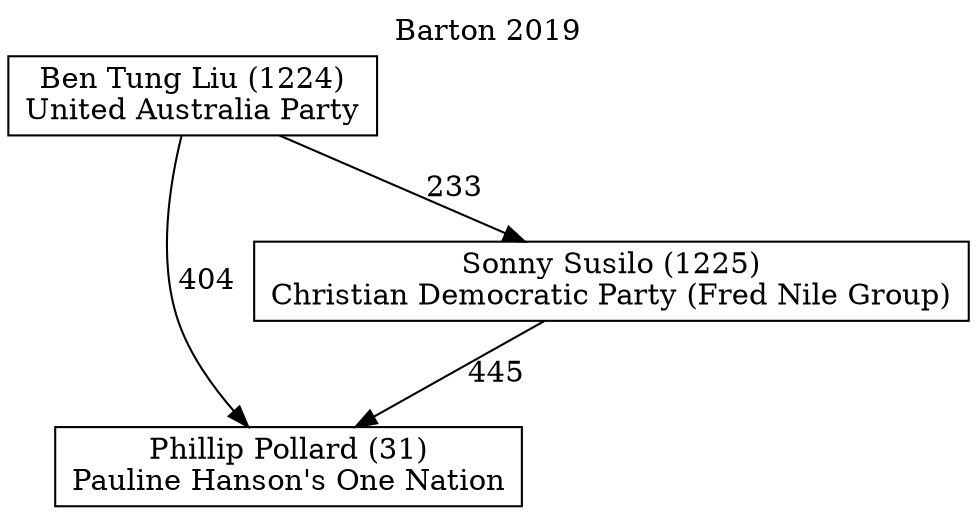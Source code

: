 // House preference flow
digraph "Phillip Pollard (31)_Barton_2019" {
	graph [label="Barton 2019" labelloc=t mclimit=10]
	node [shape=box]
	"Phillip Pollard (31)" [label="Phillip Pollard (31)
Pauline Hanson's One Nation"]
	"Sonny Susilo (1225)" [label="Sonny Susilo (1225)
Christian Democratic Party (Fred Nile Group)"]
	"Ben Tung Liu (1224)" [label="Ben Tung Liu (1224)
United Australia Party"]
	"Sonny Susilo (1225)" -> "Phillip Pollard (31)" [label=445]
	"Ben Tung Liu (1224)" -> "Sonny Susilo (1225)" [label=233]
	"Ben Tung Liu (1224)" -> "Phillip Pollard (31)" [label=404]
}
